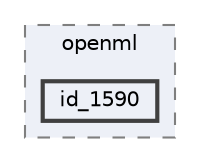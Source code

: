 digraph "/home/jam/Research/IRES-2025/dev/src/llm-scripts/testing/hypothesis-testing/hyp-env/lib/python3.12/site-packages/sklearn/datasets/tests/data/openml/id_1590"
{
 // LATEX_PDF_SIZE
  bgcolor="transparent";
  edge [fontname=Helvetica,fontsize=10,labelfontname=Helvetica,labelfontsize=10];
  node [fontname=Helvetica,fontsize=10,shape=box,height=0.2,width=0.4];
  compound=true
  subgraph clusterdir_fd5435ca4a10584953523d8a0f6fa2a9 {
    graph [ bgcolor="#edf0f7", pencolor="grey50", label="openml", fontname=Helvetica,fontsize=10 style="filled,dashed", URL="dir_fd5435ca4a10584953523d8a0f6fa2a9.html",tooltip=""]
  dir_2538a0f14b44646258bd4a052b8b9f90 [label="id_1590", fillcolor="#edf0f7", color="grey25", style="filled,bold", URL="dir_2538a0f14b44646258bd4a052b8b9f90.html",tooltip=""];
  }
}

